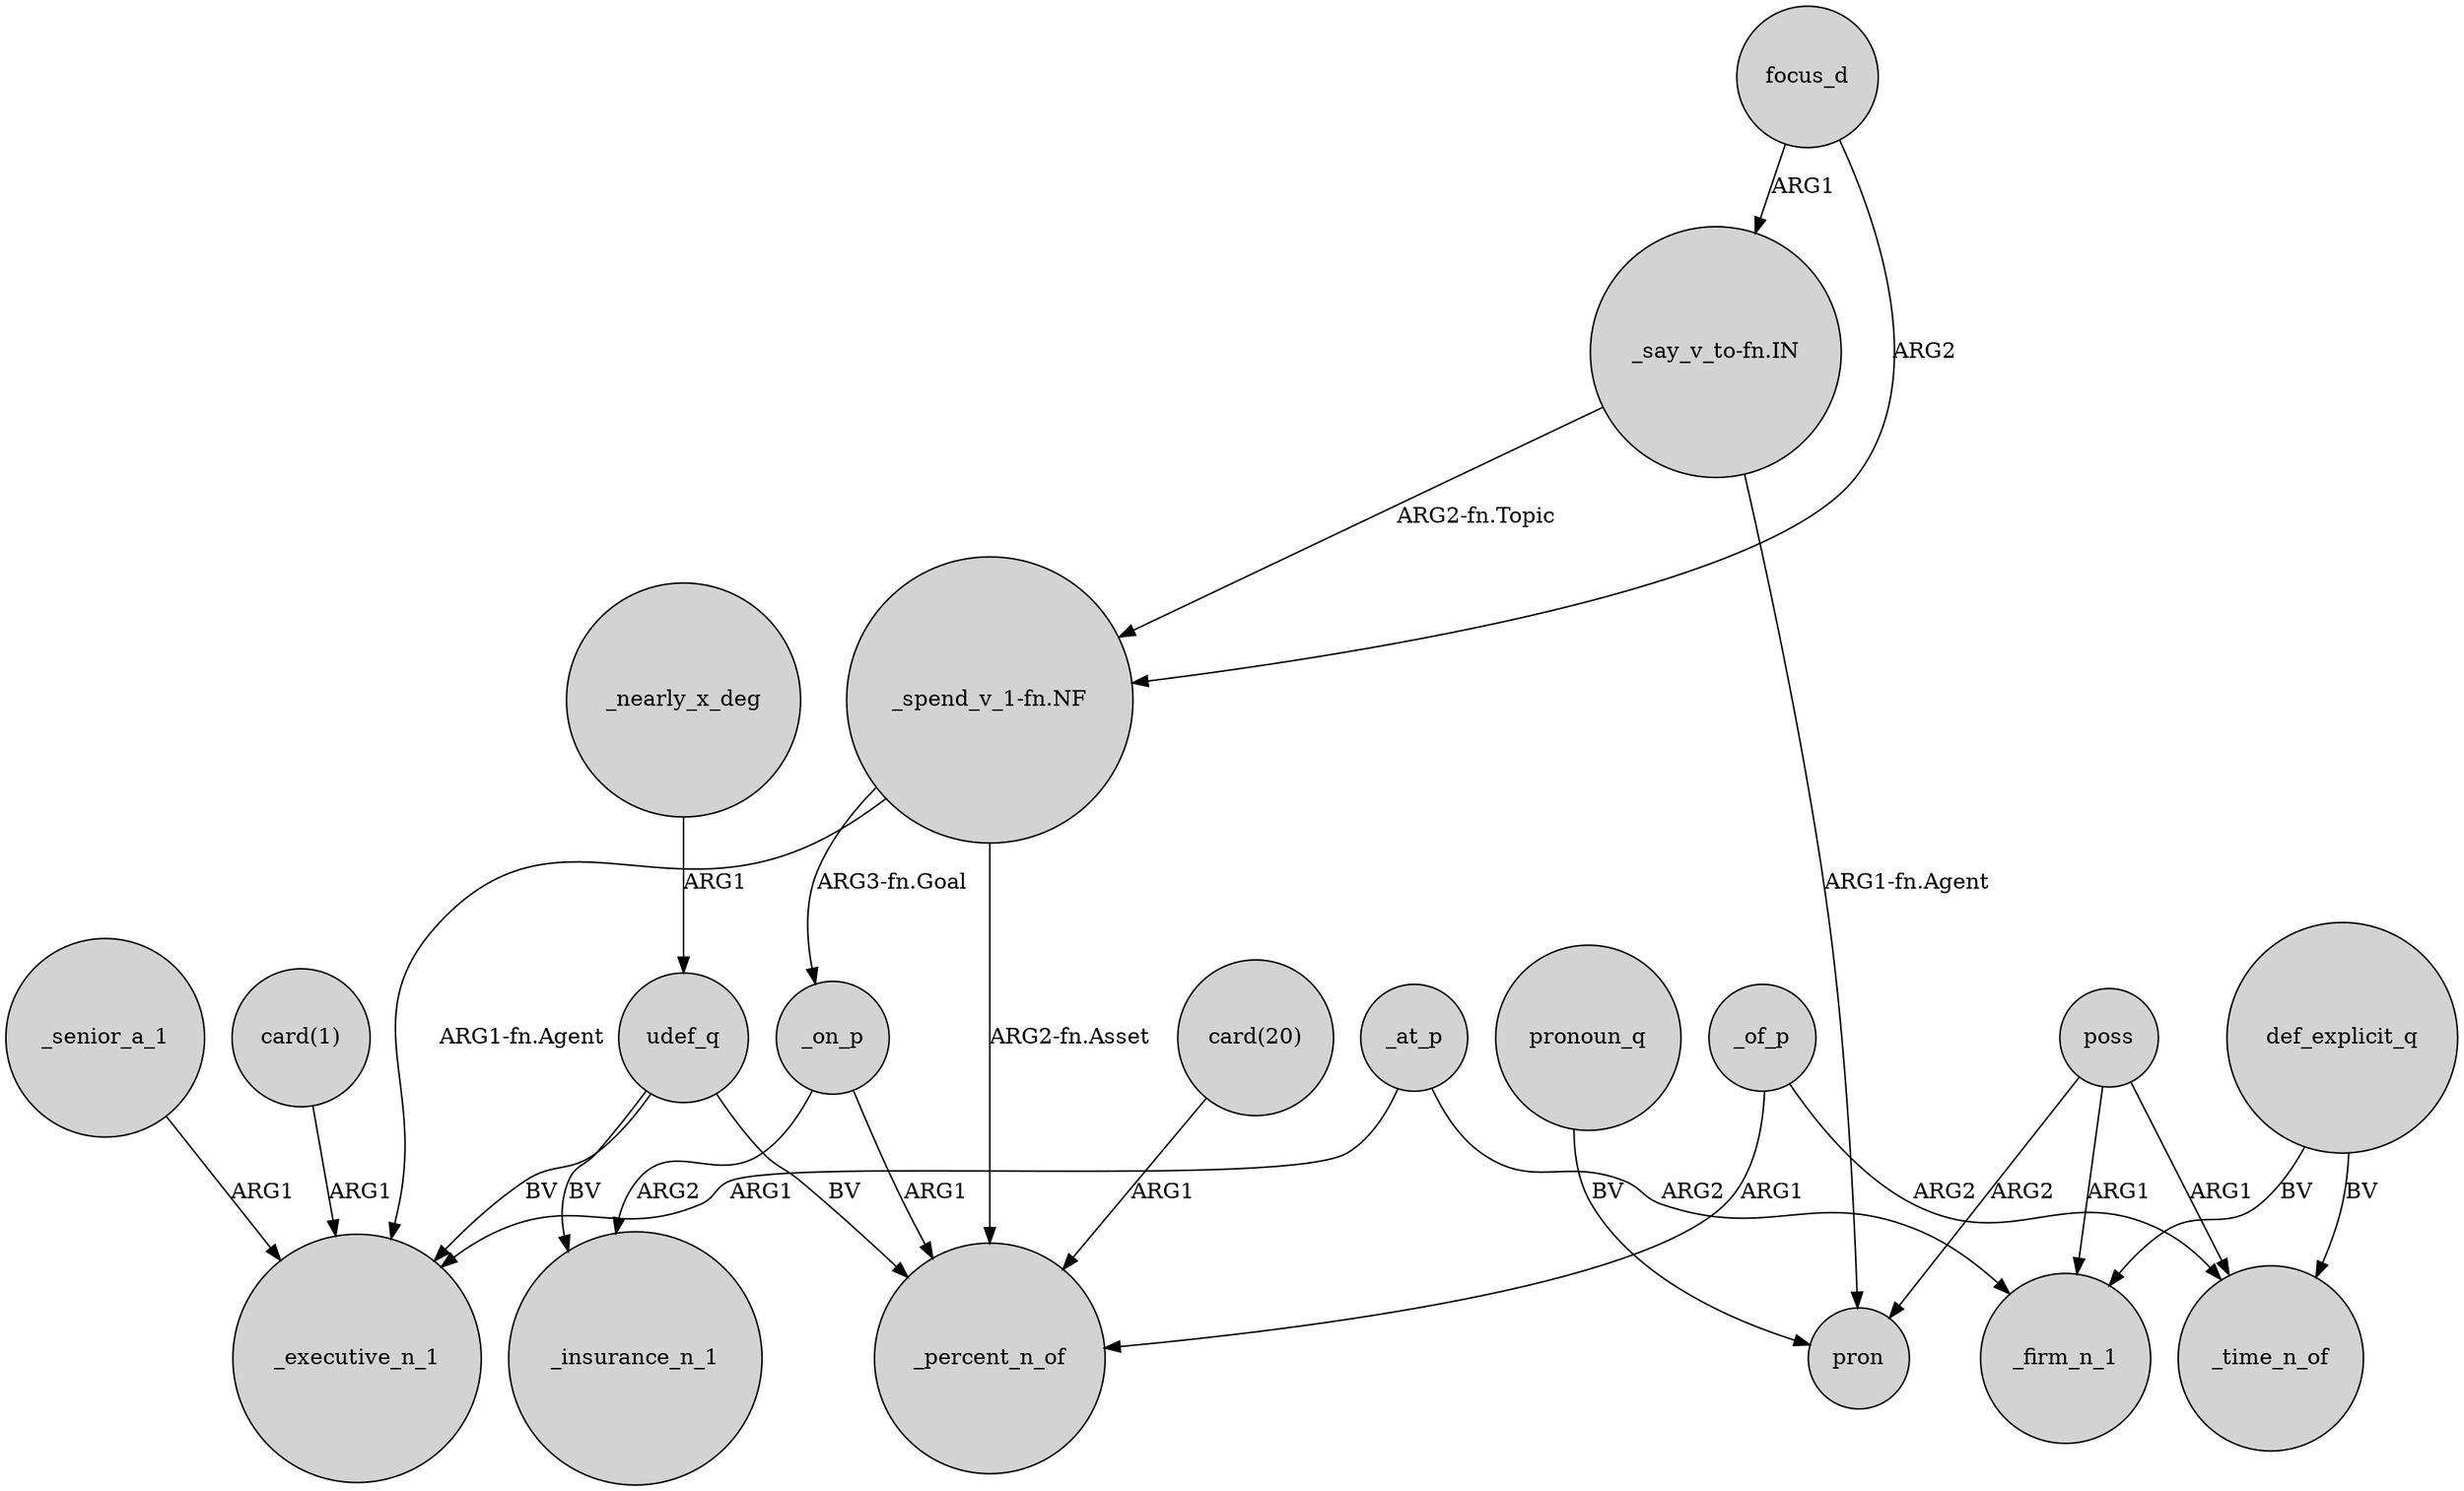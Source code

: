 digraph {
	node [shape=circle style=filled]
	poss -> pron [label=ARG2]
	udef_q -> _executive_n_1 [label=BV]
	"_say_v_to-fn.IN" -> "_spend_v_1-fn.NF" [label="ARG2-fn.Topic"]
	_on_p -> _percent_n_of [label=ARG1]
	udef_q -> _insurance_n_1 [label=BV]
	"card(1)" -> _executive_n_1 [label=ARG1]
	_of_p -> _time_n_of [label=ARG2]
	poss -> _time_n_of [label=ARG1]
	_at_p -> _executive_n_1 [label=ARG1]
	_on_p -> _insurance_n_1 [label=ARG2]
	_of_p -> _percent_n_of [label=ARG1]
	"_spend_v_1-fn.NF" -> _on_p [label="ARG3-fn.Goal"]
	pronoun_q -> pron [label=BV]
	def_explicit_q -> _time_n_of [label=BV]
	def_explicit_q -> _firm_n_1 [label=BV]
	_senior_a_1 -> _executive_n_1 [label=ARG1]
	"_spend_v_1-fn.NF" -> _percent_n_of [label="ARG2-fn.Asset"]
	_nearly_x_deg -> udef_q [label=ARG1]
	"_spend_v_1-fn.NF" -> _executive_n_1 [label="ARG1-fn.Agent"]
	poss -> _firm_n_1 [label=ARG1]
	"_say_v_to-fn.IN" -> pron [label="ARG1-fn.Agent"]
	focus_d -> "_spend_v_1-fn.NF" [label=ARG2]
	udef_q -> _percent_n_of [label=BV]
	_at_p -> _firm_n_1 [label=ARG2]
	focus_d -> "_say_v_to-fn.IN" [label=ARG1]
	"card(20)" -> _percent_n_of [label=ARG1]
}
